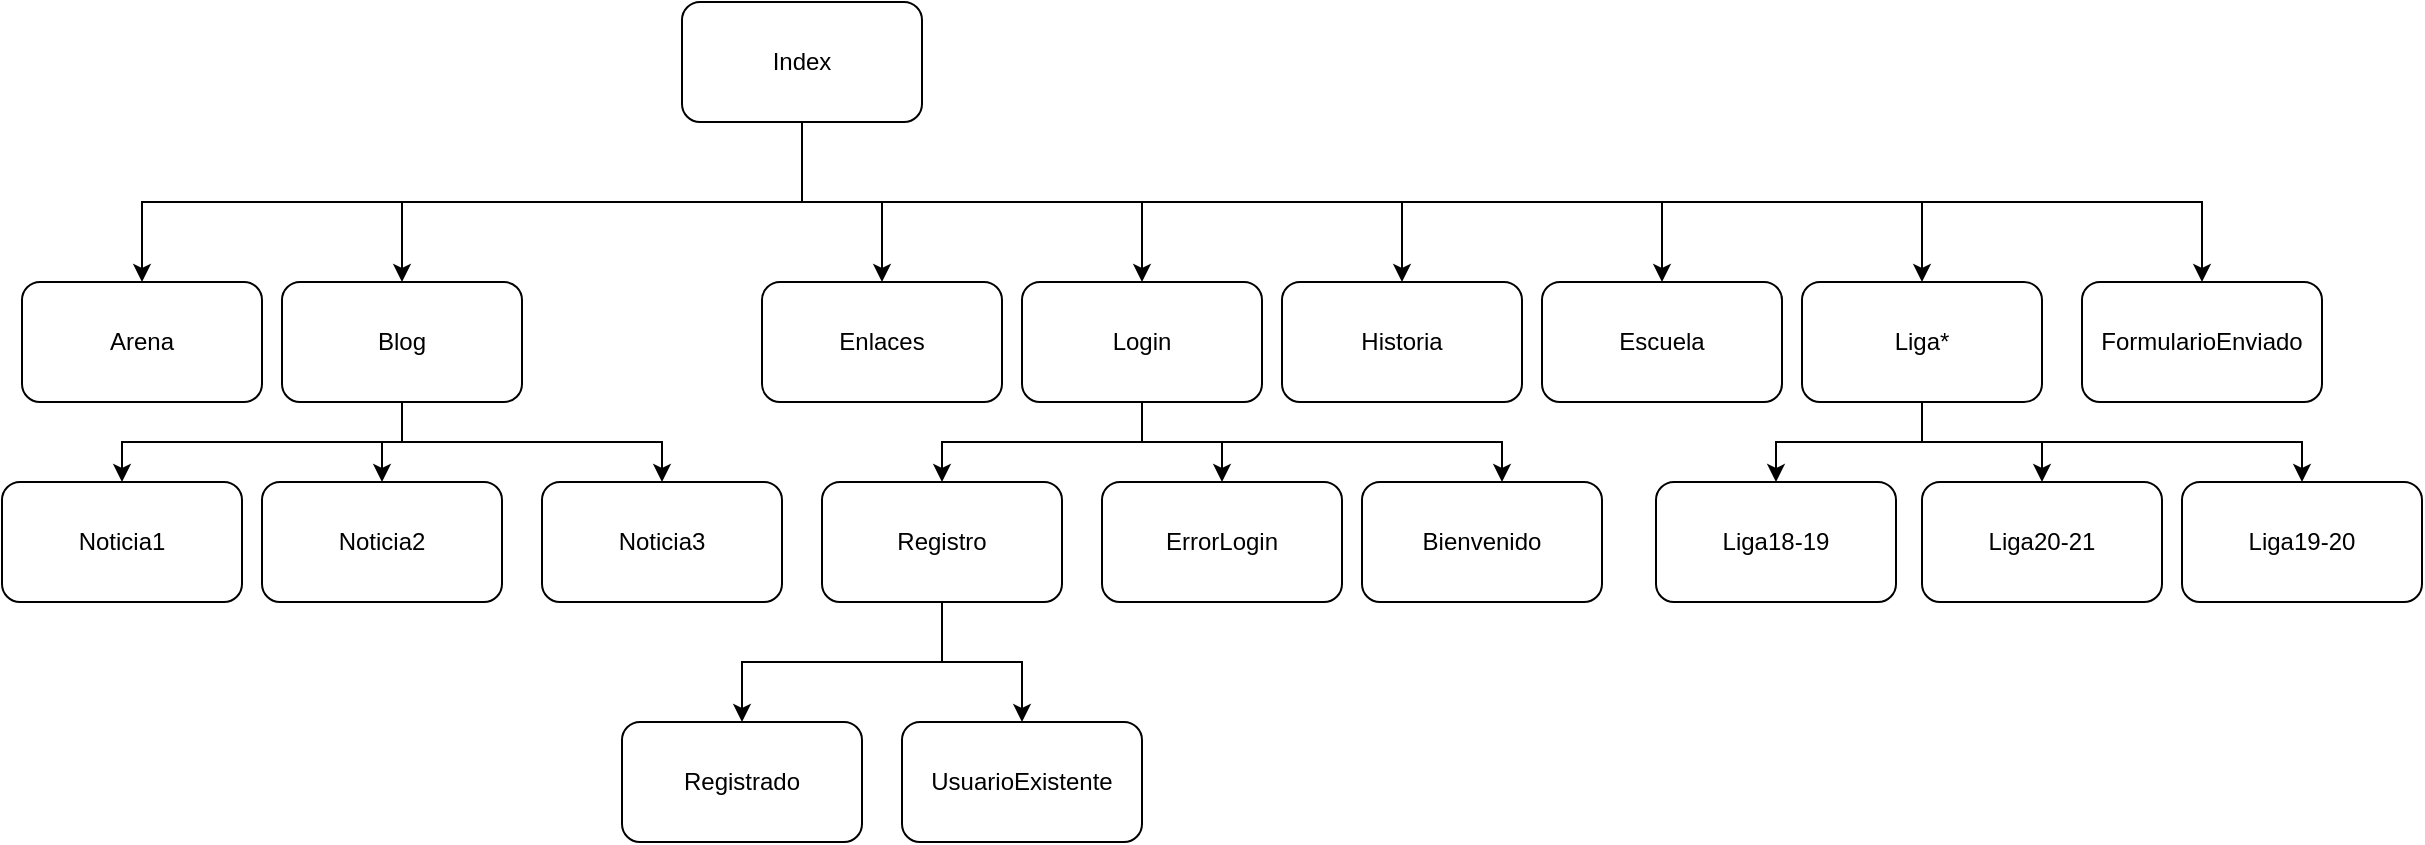 <mxfile version="14.2.2" type="github">
  <diagram id="rzqeX-7Hgh9V7EdVteVU" name="Page-1">
    <mxGraphModel dx="1022" dy="775" grid="1" gridSize="10" guides="1" tooltips="1" connect="1" arrows="1" fold="1" page="1" pageScale="1" pageWidth="827" pageHeight="1169" math="0" shadow="0">
      <root>
        <mxCell id="0" />
        <mxCell id="1" parent="0" />
        <mxCell id="kobn77uKcb964nqb3_Gw-4" value="" style="edgeStyle=orthogonalEdgeStyle;rounded=0;orthogonalLoop=1;jettySize=auto;html=1;" edge="1" parent="1" source="kobn77uKcb964nqb3_Gw-1" target="kobn77uKcb964nqb3_Gw-3">
          <mxGeometry relative="1" as="geometry" />
        </mxCell>
        <mxCell id="kobn77uKcb964nqb3_Gw-7" value="" style="edgeStyle=orthogonalEdgeStyle;rounded=0;orthogonalLoop=1;jettySize=auto;html=1;" edge="1" parent="1" source="kobn77uKcb964nqb3_Gw-1" target="kobn77uKcb964nqb3_Gw-6">
          <mxGeometry relative="1" as="geometry">
            <Array as="points">
              <mxPoint x="400" y="140" />
              <mxPoint x="570" y="140" />
            </Array>
          </mxGeometry>
        </mxCell>
        <mxCell id="kobn77uKcb964nqb3_Gw-9" value="" style="edgeStyle=orthogonalEdgeStyle;rounded=0;orthogonalLoop=1;jettySize=auto;html=1;" edge="1" parent="1" source="kobn77uKcb964nqb3_Gw-1" target="kobn77uKcb964nqb3_Gw-8">
          <mxGeometry relative="1" as="geometry">
            <Array as="points">
              <mxPoint x="400" y="140" />
              <mxPoint x="700" y="140" />
            </Array>
          </mxGeometry>
        </mxCell>
        <mxCell id="kobn77uKcb964nqb3_Gw-11" value="" style="edgeStyle=orthogonalEdgeStyle;rounded=0;orthogonalLoop=1;jettySize=auto;html=1;" edge="1" parent="1" source="kobn77uKcb964nqb3_Gw-1" target="kobn77uKcb964nqb3_Gw-10">
          <mxGeometry relative="1" as="geometry">
            <Array as="points">
              <mxPoint x="400" y="140" />
              <mxPoint x="830" y="140" />
            </Array>
          </mxGeometry>
        </mxCell>
        <mxCell id="kobn77uKcb964nqb3_Gw-13" value="" style="edgeStyle=orthogonalEdgeStyle;rounded=0;orthogonalLoop=1;jettySize=auto;html=1;" edge="1" parent="1" source="kobn77uKcb964nqb3_Gw-1" target="kobn77uKcb964nqb3_Gw-12">
          <mxGeometry relative="1" as="geometry">
            <Array as="points">
              <mxPoint x="400" y="140" />
              <mxPoint x="960" y="140" />
            </Array>
          </mxGeometry>
        </mxCell>
        <mxCell id="kobn77uKcb964nqb3_Gw-15" value="" style="edgeStyle=orthogonalEdgeStyle;rounded=0;orthogonalLoop=1;jettySize=auto;html=1;entryX=0.5;entryY=0;entryDx=0;entryDy=0;" edge="1" parent="1" source="kobn77uKcb964nqb3_Gw-1" target="kobn77uKcb964nqb3_Gw-2">
          <mxGeometry relative="1" as="geometry">
            <mxPoint x="260" y="70" as="targetPoint" />
            <Array as="points">
              <mxPoint x="400" y="140" />
              <mxPoint x="70" y="140" />
            </Array>
          </mxGeometry>
        </mxCell>
        <mxCell id="kobn77uKcb964nqb3_Gw-17" value="" style="edgeStyle=orthogonalEdgeStyle;rounded=0;orthogonalLoop=1;jettySize=auto;html=1;entryX=0.5;entryY=0;entryDx=0;entryDy=0;" edge="1" parent="1" source="kobn77uKcb964nqb3_Gw-1" target="kobn77uKcb964nqb3_Gw-5">
          <mxGeometry relative="1" as="geometry">
            <mxPoint x="260" y="70" as="targetPoint" />
            <Array as="points">
              <mxPoint x="400" y="140" />
              <mxPoint x="200" y="140" />
            </Array>
          </mxGeometry>
        </mxCell>
        <mxCell id="kobn77uKcb964nqb3_Gw-65" value="" style="edgeStyle=orthogonalEdgeStyle;rounded=0;orthogonalLoop=1;jettySize=auto;html=1;" edge="1" parent="1" source="kobn77uKcb964nqb3_Gw-1" target="kobn77uKcb964nqb3_Gw-64">
          <mxGeometry relative="1" as="geometry">
            <Array as="points">
              <mxPoint x="400" y="140" />
              <mxPoint x="1100" y="140" />
            </Array>
          </mxGeometry>
        </mxCell>
        <mxCell id="kobn77uKcb964nqb3_Gw-1" value="Index" style="rounded=1;whiteSpace=wrap;html=1;" vertex="1" parent="1">
          <mxGeometry x="340" y="40" width="120" height="60" as="geometry" />
        </mxCell>
        <mxCell id="kobn77uKcb964nqb3_Gw-2" value="Arena" style="rounded=1;whiteSpace=wrap;html=1;" vertex="1" parent="1">
          <mxGeometry x="10" y="180" width="120" height="60" as="geometry" />
        </mxCell>
        <mxCell id="kobn77uKcb964nqb3_Gw-3" value="Enlaces" style="whiteSpace=wrap;html=1;rounded=1;" vertex="1" parent="1">
          <mxGeometry x="380" y="180" width="120" height="60" as="geometry" />
        </mxCell>
        <mxCell id="kobn77uKcb964nqb3_Gw-19" value="" style="edgeStyle=orthogonalEdgeStyle;rounded=0;orthogonalLoop=1;jettySize=auto;html=1;exitX=0.5;exitY=1;exitDx=0;exitDy=0;" edge="1" parent="1" source="kobn77uKcb964nqb3_Gw-5" target="kobn77uKcb964nqb3_Gw-18">
          <mxGeometry relative="1" as="geometry">
            <mxPoint x="190" y="260" as="sourcePoint" />
          </mxGeometry>
        </mxCell>
        <mxCell id="kobn77uKcb964nqb3_Gw-24" style="edgeStyle=orthogonalEdgeStyle;rounded=0;orthogonalLoop=1;jettySize=auto;html=1;exitX=0.5;exitY=1;exitDx=0;exitDy=0;entryX=0.5;entryY=0;entryDx=0;entryDy=0;" edge="1" parent="1" source="kobn77uKcb964nqb3_Gw-5" target="kobn77uKcb964nqb3_Gw-22">
          <mxGeometry relative="1" as="geometry">
            <Array as="points">
              <mxPoint x="200" y="260" />
              <mxPoint x="330" y="260" />
            </Array>
          </mxGeometry>
        </mxCell>
        <mxCell id="kobn77uKcb964nqb3_Gw-25" style="edgeStyle=orthogonalEdgeStyle;rounded=0;orthogonalLoop=1;jettySize=auto;html=1;exitX=0.5;exitY=1;exitDx=0;exitDy=0;entryX=0.5;entryY=0;entryDx=0;entryDy=0;" edge="1" parent="1" source="kobn77uKcb964nqb3_Gw-5" target="kobn77uKcb964nqb3_Gw-21">
          <mxGeometry relative="1" as="geometry">
            <Array as="points">
              <mxPoint x="200" y="260" />
              <mxPoint x="190" y="260" />
            </Array>
          </mxGeometry>
        </mxCell>
        <mxCell id="kobn77uKcb964nqb3_Gw-5" value="Blog" style="rounded=1;whiteSpace=wrap;html=1;" vertex="1" parent="1">
          <mxGeometry x="140" y="180" width="120" height="60" as="geometry" />
        </mxCell>
        <mxCell id="kobn77uKcb964nqb3_Gw-75" value="" style="edgeStyle=orthogonalEdgeStyle;rounded=0;orthogonalLoop=1;jettySize=auto;html=1;entryX=0.5;entryY=0;entryDx=0;entryDy=0;" edge="1" parent="1" source="kobn77uKcb964nqb3_Gw-6" target="kobn77uKcb964nqb3_Gw-61">
          <mxGeometry relative="1" as="geometry">
            <mxPoint x="570" y="320" as="targetPoint" />
          </mxGeometry>
        </mxCell>
        <mxCell id="kobn77uKcb964nqb3_Gw-76" style="edgeStyle=orthogonalEdgeStyle;rounded=0;orthogonalLoop=1;jettySize=auto;html=1;exitX=0.75;exitY=1;exitDx=0;exitDy=0;" edge="1" parent="1" source="kobn77uKcb964nqb3_Gw-6" target="kobn77uKcb964nqb3_Gw-62">
          <mxGeometry relative="1" as="geometry">
            <Array as="points">
              <mxPoint x="570" y="240" />
              <mxPoint x="570" y="260" />
              <mxPoint x="750" y="260" />
            </Array>
          </mxGeometry>
        </mxCell>
        <mxCell id="kobn77uKcb964nqb3_Gw-77" style="edgeStyle=orthogonalEdgeStyle;rounded=0;orthogonalLoop=1;jettySize=auto;html=1;exitX=0.25;exitY=1;exitDx=0;exitDy=0;entryX=0.5;entryY=0;entryDx=0;entryDy=0;" edge="1" parent="1" source="kobn77uKcb964nqb3_Gw-6" target="kobn77uKcb964nqb3_Gw-60">
          <mxGeometry relative="1" as="geometry">
            <Array as="points">
              <mxPoint x="570" y="240" />
              <mxPoint x="570" y="260" />
              <mxPoint x="470" y="260" />
            </Array>
          </mxGeometry>
        </mxCell>
        <mxCell id="kobn77uKcb964nqb3_Gw-6" value="Login" style="whiteSpace=wrap;html=1;rounded=1;" vertex="1" parent="1">
          <mxGeometry x="510" y="180" width="120" height="60" as="geometry" />
        </mxCell>
        <mxCell id="kobn77uKcb964nqb3_Gw-8" value="Historia" style="whiteSpace=wrap;html=1;rounded=1;" vertex="1" parent="1">
          <mxGeometry x="640" y="180" width="120" height="60" as="geometry" />
        </mxCell>
        <mxCell id="kobn77uKcb964nqb3_Gw-10" value="Escuela" style="whiteSpace=wrap;html=1;rounded=1;" vertex="1" parent="1">
          <mxGeometry x="770" y="180" width="120" height="60" as="geometry" />
        </mxCell>
        <mxCell id="kobn77uKcb964nqb3_Gw-47" style="edgeStyle=orthogonalEdgeStyle;rounded=0;orthogonalLoop=1;jettySize=auto;html=1;exitX=0.5;exitY=1;exitDx=0;exitDy=0;entryX=0.5;entryY=0;entryDx=0;entryDy=0;" edge="1" parent="1" source="kobn77uKcb964nqb3_Gw-12" target="kobn77uKcb964nqb3_Gw-44">
          <mxGeometry relative="1" as="geometry">
            <mxPoint x="960" y="260" as="targetPoint" />
            <Array as="points">
              <mxPoint x="960" y="260" />
              <mxPoint x="887" y="260" />
            </Array>
          </mxGeometry>
        </mxCell>
        <mxCell id="kobn77uKcb964nqb3_Gw-78" style="edgeStyle=orthogonalEdgeStyle;rounded=0;orthogonalLoop=1;jettySize=auto;html=1;exitX=0.75;exitY=1;exitDx=0;exitDy=0;entryX=0.5;entryY=0;entryDx=0;entryDy=0;" edge="1" parent="1" source="kobn77uKcb964nqb3_Gw-12" target="kobn77uKcb964nqb3_Gw-45">
          <mxGeometry relative="1" as="geometry">
            <Array as="points">
              <mxPoint x="960" y="240" />
              <mxPoint x="960" y="260" />
              <mxPoint x="1020" y="260" />
            </Array>
          </mxGeometry>
        </mxCell>
        <mxCell id="kobn77uKcb964nqb3_Gw-79" style="edgeStyle=orthogonalEdgeStyle;rounded=0;orthogonalLoop=1;jettySize=auto;html=1;exitX=0.75;exitY=1;exitDx=0;exitDy=0;" edge="1" parent="1" source="kobn77uKcb964nqb3_Gw-12" target="kobn77uKcb964nqb3_Gw-46">
          <mxGeometry relative="1" as="geometry">
            <Array as="points">
              <mxPoint x="960" y="240" />
              <mxPoint x="960" y="260" />
              <mxPoint x="1150" y="260" />
            </Array>
          </mxGeometry>
        </mxCell>
        <mxCell id="kobn77uKcb964nqb3_Gw-12" value="Liga*" style="whiteSpace=wrap;html=1;rounded=1;" vertex="1" parent="1">
          <mxGeometry x="900" y="180" width="120" height="60" as="geometry" />
        </mxCell>
        <mxCell id="kobn77uKcb964nqb3_Gw-18" value="Noticia1" style="whiteSpace=wrap;html=1;rounded=1;" vertex="1" parent="1">
          <mxGeometry y="280" width="120" height="60" as="geometry" />
        </mxCell>
        <mxCell id="kobn77uKcb964nqb3_Gw-21" value="Noticia2" style="whiteSpace=wrap;html=1;rounded=1;" vertex="1" parent="1">
          <mxGeometry x="130" y="280" width="120" height="60" as="geometry" />
        </mxCell>
        <mxCell id="kobn77uKcb964nqb3_Gw-22" value="Noticia3" style="whiteSpace=wrap;html=1;rounded=1;" vertex="1" parent="1">
          <mxGeometry x="270" y="280" width="120" height="60" as="geometry" />
        </mxCell>
        <mxCell id="kobn77uKcb964nqb3_Gw-44" value="Liga18-19" style="whiteSpace=wrap;html=1;rounded=1;" vertex="1" parent="1">
          <mxGeometry x="827" y="280" width="120" height="60" as="geometry" />
        </mxCell>
        <mxCell id="kobn77uKcb964nqb3_Gw-45" value="Liga20-21" style="whiteSpace=wrap;html=1;rounded=1;" vertex="1" parent="1">
          <mxGeometry x="960" y="280" width="120" height="60" as="geometry" />
        </mxCell>
        <mxCell id="kobn77uKcb964nqb3_Gw-46" value="Liga19-20" style="whiteSpace=wrap;html=1;rounded=1;" vertex="1" parent="1">
          <mxGeometry x="1090" y="280" width="120" height="60" as="geometry" />
        </mxCell>
        <mxCell id="kobn77uKcb964nqb3_Gw-68" value="" style="edgeStyle=orthogonalEdgeStyle;rounded=0;orthogonalLoop=1;jettySize=auto;html=1;" edge="1" parent="1" source="kobn77uKcb964nqb3_Gw-60" target="kobn77uKcb964nqb3_Gw-67">
          <mxGeometry relative="1" as="geometry" />
        </mxCell>
        <mxCell id="kobn77uKcb964nqb3_Gw-70" value="" style="edgeStyle=orthogonalEdgeStyle;rounded=0;orthogonalLoop=1;jettySize=auto;html=1;" edge="1" parent="1" source="kobn77uKcb964nqb3_Gw-60" target="kobn77uKcb964nqb3_Gw-69">
          <mxGeometry relative="1" as="geometry" />
        </mxCell>
        <mxCell id="kobn77uKcb964nqb3_Gw-60" value="Registro" style="whiteSpace=wrap;html=1;rounded=1;" vertex="1" parent="1">
          <mxGeometry x="410" y="280" width="120" height="60" as="geometry" />
        </mxCell>
        <mxCell id="kobn77uKcb964nqb3_Gw-61" value="ErrorLogin" style="whiteSpace=wrap;html=1;rounded=1;" vertex="1" parent="1">
          <mxGeometry x="550" y="280" width="120" height="60" as="geometry" />
        </mxCell>
        <mxCell id="kobn77uKcb964nqb3_Gw-62" value="Bienvenido" style="whiteSpace=wrap;html=1;rounded=1;" vertex="1" parent="1">
          <mxGeometry x="680" y="280" width="120" height="60" as="geometry" />
        </mxCell>
        <mxCell id="kobn77uKcb964nqb3_Gw-64" value="FormularioEnviado" style="whiteSpace=wrap;html=1;rounded=1;" vertex="1" parent="1">
          <mxGeometry x="1040" y="180" width="120" height="60" as="geometry" />
        </mxCell>
        <mxCell id="kobn77uKcb964nqb3_Gw-67" value="Registrado" style="whiteSpace=wrap;html=1;rounded=1;" vertex="1" parent="1">
          <mxGeometry x="310" y="400" width="120" height="60" as="geometry" />
        </mxCell>
        <mxCell id="kobn77uKcb964nqb3_Gw-69" value="UsuarioExistente" style="whiteSpace=wrap;html=1;rounded=1;" vertex="1" parent="1">
          <mxGeometry x="450" y="400" width="120" height="60" as="geometry" />
        </mxCell>
      </root>
    </mxGraphModel>
  </diagram>
</mxfile>
